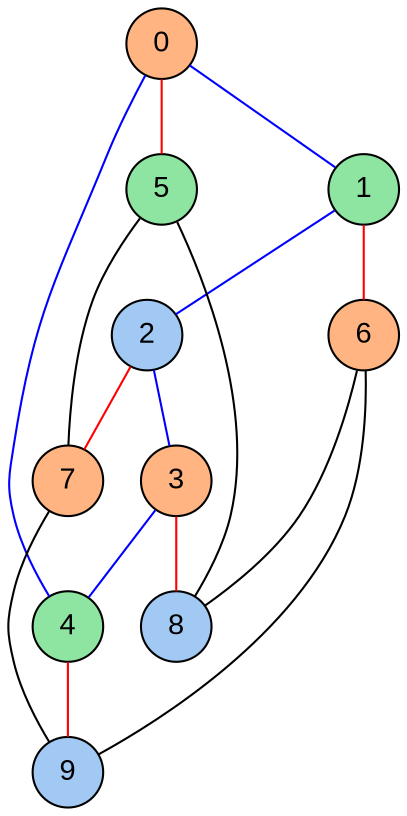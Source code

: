 graph "Petersen" {
node [color="black", fontname="Arial", height="0.400000", label="\N", shape="circle", width="0.400000"];
edge [color="black"];
0 [fillcolor="#ffb482", style=filled];
1 [fillcolor="#8de5a1", style=filled];
2 [fillcolor="#a1c9f4", style=filled];
3 [fillcolor="#ffb482", style=filled];
4 [fillcolor="#8de5a1", style=filled];
5 [fillcolor="#8de5a1", style=filled];
6 [fillcolor="#ffb482", style=filled];
7 [fillcolor="#ffb482", style=filled];
8 [fillcolor="#a1c9f4", style=filled];
9 [fillcolor="#a1c9f4", style=filled];
0 -- 1  [color="blue", key=0, len="2.6"];
0 -- 4  [color="blue", key=0, len="2.6"];
0 -- 5  [color="red", key=0, weight="5"];
1 -- 2  [color="blue", key=0, len="2.6"];
1 -- 6  [color="red", key=0, weight="5"];
2 -- 3  [color="blue", key=0, len="2.6"];
2 -- 7  [color="red", key=0, weight="5"];
3 -- 4  [color="blue", key=0, len="2.6"];
3 -- 8  [color="red", key=0, weight="5"];
4 -- 9  [color="red", key=0, weight="5"];
5 -- 7  [key=0];
5 -- 8  [key=0];
6 -- 9  [key=0];
6 -- 8  [key=0];
7 -- 9  [key=0];
}

